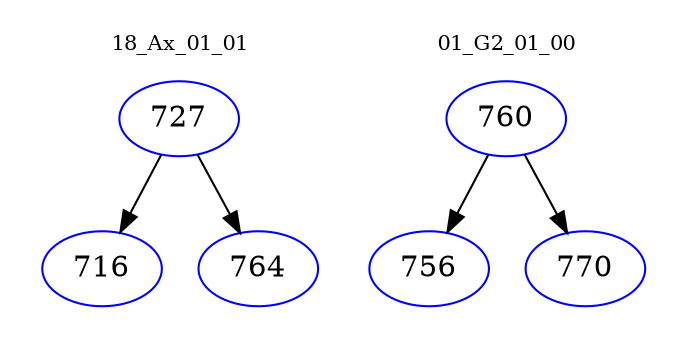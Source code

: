 digraph{
subgraph cluster_0 {
color = white
label = "18_Ax_01_01";
fontsize=10;
T0_727 [label="727", color="blue"]
T0_727 -> T0_716 [color="black"]
T0_716 [label="716", color="blue"]
T0_727 -> T0_764 [color="black"]
T0_764 [label="764", color="blue"]
}
subgraph cluster_1 {
color = white
label = "01_G2_01_00";
fontsize=10;
T1_760 [label="760", color="blue"]
T1_760 -> T1_756 [color="black"]
T1_756 [label="756", color="blue"]
T1_760 -> T1_770 [color="black"]
T1_770 [label="770", color="blue"]
}
}
